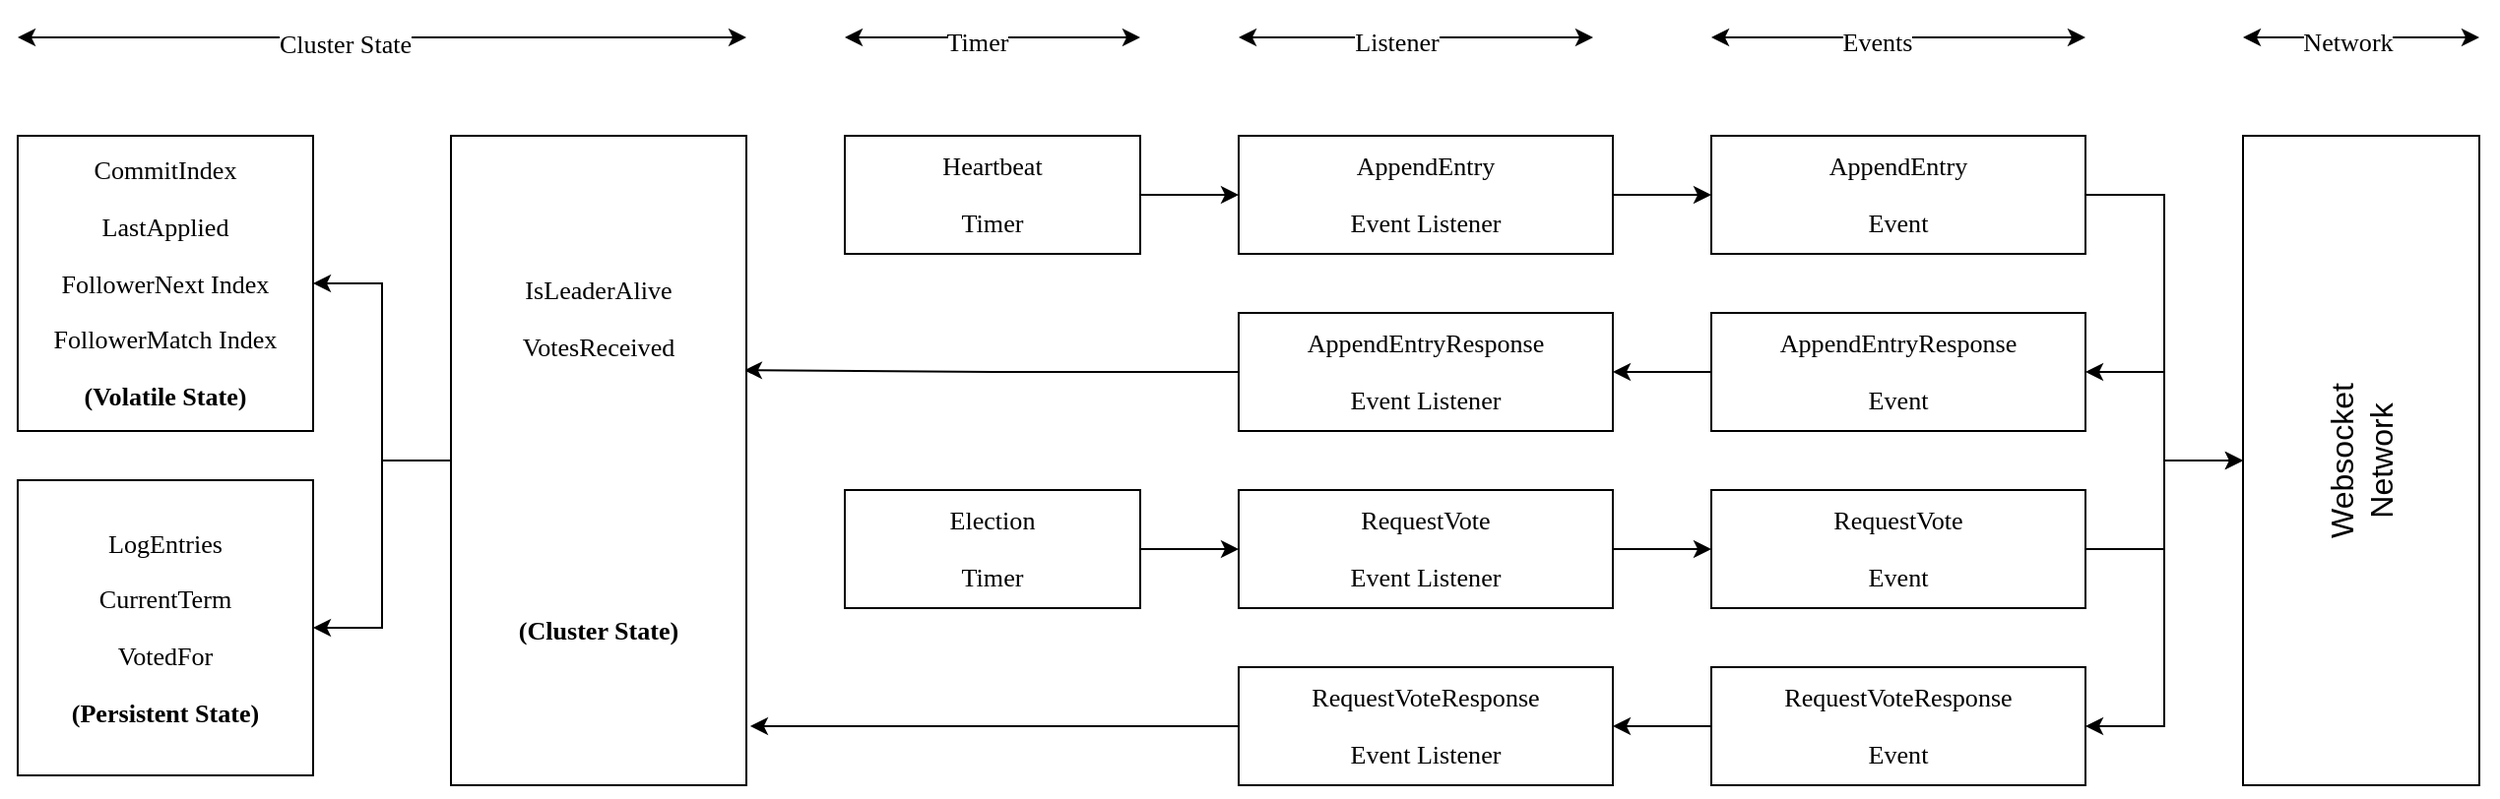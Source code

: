 <mxfile version="21.0.10" type="github"><diagram name="Page-1" id="RgpLSV1EODuxsOulcnks"><mxGraphModel dx="1993" dy="751" grid="1" gridSize="10" guides="1" tooltips="1" connect="1" arrows="1" fold="1" page="1" pageScale="1" pageWidth="850" pageHeight="1100" math="0" shadow="0"><root><mxCell id="0"/><mxCell id="1" parent="0"/><mxCell id="fDzw-aDoVioVRfvJWfgv-21" style="edgeStyle=orthogonalEdgeStyle;rounded=0;orthogonalLoop=1;jettySize=auto;html=1;entryX=0;entryY=0.5;entryDx=0;entryDy=0;" parent="1" source="fDzw-aDoVioVRfvJWfgv-1" target="fDzw-aDoVioVRfvJWfgv-5" edge="1"><mxGeometry relative="1" as="geometry"/></mxCell><mxCell id="fDzw-aDoVioVRfvJWfgv-1" value="&lt;pre style=&quot;background-color: rgb(255, 255, 255); font-family: LucidaGrande; font-size: 9.8pt;&quot;&gt;AppendEntry&lt;/pre&gt;&lt;pre style=&quot;background-color: rgb(255, 255, 255); font-family: LucidaGrande; font-size: 9.8pt;&quot;&gt;Event&lt;/pre&gt;" style="rounded=0;whiteSpace=wrap;html=1;" parent="1" vertex="1"><mxGeometry x="460" y="300" width="190" height="60" as="geometry"/></mxCell><mxCell id="fDzw-aDoVioVRfvJWfgv-11" style="edgeStyle=orthogonalEdgeStyle;rounded=0;orthogonalLoop=1;jettySize=auto;html=1;entryX=1;entryY=0.5;entryDx=0;entryDy=0;" parent="1" source="fDzw-aDoVioVRfvJWfgv-2" target="fDzw-aDoVioVRfvJWfgv-7" edge="1"><mxGeometry relative="1" as="geometry"/></mxCell><mxCell id="fDzw-aDoVioVRfvJWfgv-2" value="&lt;pre style=&quot;background-color: rgb(255, 255, 255); font-family: LucidaGrande; font-size: 9.8pt;&quot;&gt;&lt;pre style=&quot;font-family: LucidaGrande; font-size: 9.8pt;&quot;&gt;AppendEntryResponse&lt;/pre&gt;&lt;pre style=&quot;font-family: LucidaGrande; font-size: 9.8pt;&quot;&gt;Event&lt;/pre&gt;&lt;/pre&gt;" style="rounded=0;whiteSpace=wrap;html=1;" parent="1" vertex="1"><mxGeometry x="460" y="390" width="190" height="60" as="geometry"/></mxCell><mxCell id="fDzw-aDoVioVRfvJWfgv-19" style="edgeStyle=orthogonalEdgeStyle;rounded=0;orthogonalLoop=1;jettySize=auto;html=1;entryX=0;entryY=0.5;entryDx=0;entryDy=0;" parent="1" source="fDzw-aDoVioVRfvJWfgv-3" target="fDzw-aDoVioVRfvJWfgv-5" edge="1"><mxGeometry relative="1" as="geometry"/></mxCell><mxCell id="fDzw-aDoVioVRfvJWfgv-3" value="&lt;pre style=&quot;background-color: rgb(255, 255, 255); font-family: LucidaGrande; font-size: 9.8pt;&quot;&gt;&lt;pre style=&quot;font-family: LucidaGrande; font-size: 9.8pt;&quot;&gt;RequestVote&lt;/pre&gt;&lt;pre style=&quot;font-family: LucidaGrande; font-size: 9.8pt;&quot;&gt;Event&lt;/pre&gt;&lt;/pre&gt;" style="rounded=0;whiteSpace=wrap;html=1;" parent="1" vertex="1"><mxGeometry x="460" y="480" width="190" height="60" as="geometry"/></mxCell><mxCell id="fDzw-aDoVioVRfvJWfgv-13" style="edgeStyle=orthogonalEdgeStyle;rounded=0;orthogonalLoop=1;jettySize=auto;html=1;entryX=1;entryY=0.5;entryDx=0;entryDy=0;" parent="1" source="fDzw-aDoVioVRfvJWfgv-4" target="fDzw-aDoVioVRfvJWfgv-9" edge="1"><mxGeometry relative="1" as="geometry"/></mxCell><mxCell id="fDzw-aDoVioVRfvJWfgv-4" value="&lt;pre style=&quot;background-color: rgb(255, 255, 255); font-family: LucidaGrande; font-size: 9.8pt;&quot;&gt;&lt;pre style=&quot;font-family: LucidaGrande; font-size: 9.8pt;&quot;&gt;RequestVoteResponse&lt;/pre&gt;&lt;pre style=&quot;font-family: LucidaGrande; font-size: 9.8pt;&quot;&gt;Event&lt;/pre&gt;&lt;/pre&gt;" style="rounded=0;whiteSpace=wrap;html=1;" parent="1" vertex="1"><mxGeometry x="460" y="570" width="190" height="60" as="geometry"/></mxCell><mxCell id="fDzw-aDoVioVRfvJWfgv-15" style="edgeStyle=orthogonalEdgeStyle;rounded=0;orthogonalLoop=1;jettySize=auto;html=1;entryX=1;entryY=0.5;entryDx=0;entryDy=0;" parent="1" source="fDzw-aDoVioVRfvJWfgv-5" target="fDzw-aDoVioVRfvJWfgv-2" edge="1"><mxGeometry relative="1" as="geometry"/></mxCell><mxCell id="fDzw-aDoVioVRfvJWfgv-17" style="edgeStyle=orthogonalEdgeStyle;rounded=0;orthogonalLoop=1;jettySize=auto;html=1;entryX=1;entryY=0.5;entryDx=0;entryDy=0;" parent="1" source="fDzw-aDoVioVRfvJWfgv-5" target="fDzw-aDoVioVRfvJWfgv-4" edge="1"><mxGeometry relative="1" as="geometry"/></mxCell><mxCell id="fDzw-aDoVioVRfvJWfgv-5" value="Websocket&lt;br style=&quot;font-size: 16px;&quot;&gt;Network" style="rounded=0;whiteSpace=wrap;html=1;flipV=1;flipH=1;horizontal=0;fontSize=16;" parent="1" vertex="1"><mxGeometry x="730" y="300" width="120" height="330" as="geometry"/></mxCell><mxCell id="fDzw-aDoVioVRfvJWfgv-20" style="edgeStyle=orthogonalEdgeStyle;rounded=0;orthogonalLoop=1;jettySize=auto;html=1;entryX=0;entryY=0.5;entryDx=0;entryDy=0;" parent="1" source="fDzw-aDoVioVRfvJWfgv-6" target="fDzw-aDoVioVRfvJWfgv-1" edge="1"><mxGeometry relative="1" as="geometry"/></mxCell><mxCell id="fDzw-aDoVioVRfvJWfgv-6" value="&lt;pre style=&quot;background-color: rgb(255, 255, 255); font-family: LucidaGrande; font-size: 9.8pt;&quot;&gt;AppendEntry&lt;/pre&gt;&lt;pre style=&quot;background-color: rgb(255, 255, 255); font-family: LucidaGrande; font-size: 9.8pt;&quot;&gt;Event Listener&lt;/pre&gt;" style="rounded=0;whiteSpace=wrap;html=1;" parent="1" vertex="1"><mxGeometry x="220" y="300" width="190" height="60" as="geometry"/></mxCell><mxCell id="pKbzFocEexvpqjNc0F_i-2" style="edgeStyle=orthogonalEdgeStyle;rounded=0;orthogonalLoop=1;jettySize=auto;html=1;entryX=0.993;entryY=0.361;entryDx=0;entryDy=0;entryPerimeter=0;" edge="1" parent="1" source="fDzw-aDoVioVRfvJWfgv-7" target="fDzw-aDoVioVRfvJWfgv-31"><mxGeometry relative="1" as="geometry"/></mxCell><mxCell id="fDzw-aDoVioVRfvJWfgv-7" value="&lt;pre style=&quot;background-color: rgb(255, 255, 255); font-family: LucidaGrande; font-size: 9.8pt;&quot;&gt;&lt;pre style=&quot;font-family: LucidaGrande; font-size: 9.8pt;&quot;&gt;AppendEntryResponse&lt;/pre&gt;&lt;pre style=&quot;font-family: LucidaGrande; font-size: 9.8pt;&quot;&gt;Event Listener&lt;/pre&gt;&lt;/pre&gt;" style="rounded=0;whiteSpace=wrap;html=1;" parent="1" vertex="1"><mxGeometry x="220" y="390" width="190" height="60" as="geometry"/></mxCell><mxCell id="fDzw-aDoVioVRfvJWfgv-18" style="edgeStyle=orthogonalEdgeStyle;rounded=0;orthogonalLoop=1;jettySize=auto;html=1;entryX=0;entryY=0.5;entryDx=0;entryDy=0;" parent="1" source="fDzw-aDoVioVRfvJWfgv-8" target="fDzw-aDoVioVRfvJWfgv-3" edge="1"><mxGeometry relative="1" as="geometry"/></mxCell><mxCell id="fDzw-aDoVioVRfvJWfgv-8" value="&lt;pre style=&quot;background-color: rgb(255, 255, 255); font-family: LucidaGrande; font-size: 9.8pt;&quot;&gt;&lt;pre style=&quot;font-family: LucidaGrande; font-size: 9.8pt;&quot;&gt;RequestVote&lt;/pre&gt;&lt;pre style=&quot;font-family: LucidaGrande; font-size: 9.8pt;&quot;&gt;Event Listener&lt;/pre&gt;&lt;/pre&gt;" style="rounded=0;whiteSpace=wrap;html=1;" parent="1" vertex="1"><mxGeometry x="220" y="480" width="190" height="60" as="geometry"/></mxCell><mxCell id="pKbzFocEexvpqjNc0F_i-3" style="edgeStyle=orthogonalEdgeStyle;rounded=0;orthogonalLoop=1;jettySize=auto;html=1;entryX=1.013;entryY=0.909;entryDx=0;entryDy=0;entryPerimeter=0;" edge="1" parent="1" source="fDzw-aDoVioVRfvJWfgv-9" target="fDzw-aDoVioVRfvJWfgv-31"><mxGeometry relative="1" as="geometry"/></mxCell><mxCell id="fDzw-aDoVioVRfvJWfgv-9" value="&lt;pre style=&quot;background-color: rgb(255, 255, 255); font-family: LucidaGrande; font-size: 9.8pt;&quot;&gt;&lt;pre style=&quot;font-family: LucidaGrande; font-size: 9.8pt;&quot;&gt;RequestVoteResponse&lt;/pre&gt;&lt;pre style=&quot;font-family: LucidaGrande; font-size: 9.8pt;&quot;&gt;Event Listener&lt;/pre&gt;&lt;/pre&gt;" style="rounded=0;whiteSpace=wrap;html=1;" parent="1" vertex="1"><mxGeometry x="220" y="570" width="190" height="60" as="geometry"/></mxCell><mxCell id="fDzw-aDoVioVRfvJWfgv-30" style="edgeStyle=orthogonalEdgeStyle;rounded=0;orthogonalLoop=1;jettySize=auto;html=1;" parent="1" source="fDzw-aDoVioVRfvJWfgv-22" target="fDzw-aDoVioVRfvJWfgv-8" edge="1"><mxGeometry relative="1" as="geometry"/></mxCell><mxCell id="fDzw-aDoVioVRfvJWfgv-22" value="&lt;pre style=&quot;border-color: var(--border-color); background-color: rgb(255, 255, 255); font-family: LucidaGrande; font-size: 9.8pt;&quot;&gt;&lt;pre style=&quot;border-color: var(--border-color); font-family: LucidaGrande; font-size: 9.8pt;&quot;&gt;Election&lt;/pre&gt;&lt;pre style=&quot;border-color: var(--border-color); font-family: LucidaGrande; font-size: 9.8pt;&quot;&gt;Timer&lt;/pre&gt;&lt;/pre&gt;" style="rounded=0;whiteSpace=wrap;html=1;" parent="1" vertex="1"><mxGeometry x="20" y="480" width="150" height="60" as="geometry"/></mxCell><mxCell id="pKbzFocEexvpqjNc0F_i-1" style="edgeStyle=orthogonalEdgeStyle;rounded=0;orthogonalLoop=1;jettySize=auto;html=1;entryX=0;entryY=0.5;entryDx=0;entryDy=0;" edge="1" parent="1" source="fDzw-aDoVioVRfvJWfgv-23" target="fDzw-aDoVioVRfvJWfgv-6"><mxGeometry relative="1" as="geometry"/></mxCell><mxCell id="fDzw-aDoVioVRfvJWfgv-23" value="&lt;pre style=&quot;border-color: var(--border-color); background-color: rgb(255, 255, 255); font-family: LucidaGrande; font-size: 9.8pt;&quot;&gt;&lt;pre style=&quot;border-color: var(--border-color); font-family: LucidaGrande; font-size: 9.8pt;&quot;&gt;Heartbeat&lt;/pre&gt;&lt;pre style=&quot;border-color: var(--border-color); font-family: LucidaGrande; font-size: 9.8pt;&quot;&gt;Timer&lt;/pre&gt;&lt;/pre&gt;" style="rounded=0;whiteSpace=wrap;html=1;" parent="1" vertex="1"><mxGeometry x="20" y="300" width="150" height="60" as="geometry"/></mxCell><mxCell id="fDzw-aDoVioVRfvJWfgv-26" value="&lt;pre style=&quot;border-color: var(--border-color); background-color: rgb(255, 255, 255); font-family: LucidaGrande; font-size: 9.8pt;&quot;&gt;&lt;pre style=&quot;border-color: var(--border-color); font-family: LucidaGrande; font-size: 9.8pt;&quot;&gt;&lt;pre style=&quot;border-color: var(--border-color); font-family: LucidaGrande; font-size: 9.8pt;&quot;&gt;CommitIndex&lt;/pre&gt;&lt;pre style=&quot;border-color: var(--border-color); font-family: LucidaGrande; font-size: 9.8pt;&quot;&gt;LastApplied&lt;/pre&gt;&lt;pre style=&quot;border-color: var(--border-color); font-family: LucidaGrande; font-size: 9.8pt;&quot;&gt;FollowerNext Index&lt;/pre&gt;&lt;pre style=&quot;border-color: var(--border-color); font-family: LucidaGrande; font-size: 9.8pt;&quot;&gt;FollowerMatch Index&lt;/pre&gt;&lt;pre style=&quot;border-color: var(--border-color); font-family: LucidaGrande; font-size: 9.8pt;&quot;&gt;&lt;b&gt;(Volatile State)&lt;/b&gt;&lt;/pre&gt;&lt;/pre&gt;&lt;/pre&gt;" style="rounded=0;whiteSpace=wrap;html=1;spacing=2;" parent="1" vertex="1"><mxGeometry x="-400" y="300" width="150" height="150" as="geometry"/></mxCell><mxCell id="fDzw-aDoVioVRfvJWfgv-27" value="&lt;pre style=&quot;border-color: var(--border-color); background-color: rgb(255, 255, 255); font-family: LucidaGrande; font-size: 9.8pt;&quot;&gt;&lt;pre style=&quot;border-color: var(--border-color); font-family: LucidaGrande; font-size: 9.8pt;&quot;&gt;&lt;pre style=&quot;border-color: var(--border-color); font-family: LucidaGrande; font-size: 9.8pt;&quot;&gt;&lt;span style=&quot;font-size: 9.8pt; white-space: normal;&quot;&gt;LogEntries&lt;/span&gt;&lt;br&gt;&lt;/pre&gt;&lt;pre style=&quot;border-color: var(--border-color); font-family: LucidaGrande; font-size: 9.8pt;&quot;&gt;&lt;span style=&quot;font-size: 9.8pt; white-space: normal;&quot;&gt;CurrentTerm&lt;/span&gt;&lt;/pre&gt;&lt;pre style=&quot;border-color: var(--border-color); font-family: LucidaGrande; font-size: 9.8pt;&quot;&gt;&lt;span style=&quot;font-size: 9.8pt; white-space: normal;&quot;&gt;VotedFor&lt;/span&gt;&lt;/pre&gt;&lt;pre style=&quot;border-color: var(--border-color); font-family: LucidaGrande; font-size: 9.8pt;&quot;&gt;&lt;b&gt;(Persistent State)&lt;/b&gt;&lt;/pre&gt;&lt;/pre&gt;&lt;/pre&gt;" style="rounded=0;whiteSpace=wrap;html=1;" parent="1" vertex="1"><mxGeometry x="-400" y="475" width="150" height="150" as="geometry"/></mxCell><mxCell id="fDzw-aDoVioVRfvJWfgv-28" value="" style="endArrow=classic;startArrow=classic;html=1;rounded=0;" parent="1" edge="1"><mxGeometry width="50" height="50" relative="1" as="geometry"><mxPoint x="-400" y="250" as="sourcePoint"/><mxPoint x="-30" y="250" as="targetPoint"/></mxGeometry></mxCell><mxCell id="fDzw-aDoVioVRfvJWfgv-29" value="&lt;pre style=&quot;border-color: var(--border-color); font-size: 9.8pt; font-family: LucidaGrande;&quot;&gt;Cluster State&lt;/pre&gt;" style="edgeLabel;html=1;align=center;verticalAlign=middle;resizable=0;points=[];horizontal=1;" parent="fDzw-aDoVioVRfvJWfgv-28" vertex="1" connectable="0"><mxGeometry x="0.003" y="-3" relative="1" as="geometry"><mxPoint x="-20" as="offset"/></mxGeometry></mxCell><mxCell id="pKbzFocEexvpqjNc0F_i-4" style="edgeStyle=orthogonalEdgeStyle;rounded=0;orthogonalLoop=1;jettySize=auto;html=1;entryX=1;entryY=0.5;entryDx=0;entryDy=0;" edge="1" parent="1" source="fDzw-aDoVioVRfvJWfgv-31" target="fDzw-aDoVioVRfvJWfgv-26"><mxGeometry relative="1" as="geometry"/></mxCell><mxCell id="pKbzFocEexvpqjNc0F_i-5" style="edgeStyle=orthogonalEdgeStyle;rounded=0;orthogonalLoop=1;jettySize=auto;html=1;entryX=1;entryY=0.5;entryDx=0;entryDy=0;" edge="1" parent="1" source="fDzw-aDoVioVRfvJWfgv-31" target="fDzw-aDoVioVRfvJWfgv-27"><mxGeometry relative="1" as="geometry"/></mxCell><mxCell id="fDzw-aDoVioVRfvJWfgv-31" value="&lt;pre style=&quot;border-color: var(--border-color); background-color: rgb(255, 255, 255); font-family: LucidaGrande; font-size: 9.8pt;&quot;&gt;&lt;pre style=&quot;border-color: var(--border-color); font-family: LucidaGrande; font-size: 9.8pt;&quot;&gt;&lt;pre style=&quot;border-color: var(--border-color); font-family: LucidaGrande; font-size: 9.8pt;&quot;&gt;IsLeaderAlive&lt;/pre&gt;&lt;pre style=&quot;border-color: var(--border-color); font-family: LucidaGrande; font-size: 9.8pt;&quot;&gt;VotesReceived&lt;/pre&gt;&lt;pre style=&quot;border-color: var(--border-color); font-family: LucidaGrande; font-size: 9.8pt;&quot;&gt;&lt;br&gt;&lt;/pre&gt;&lt;pre style=&quot;border-color: var(--border-color); font-family: LucidaGrande; font-size: 9.8pt;&quot;&gt;&lt;br&gt;&lt;/pre&gt;&lt;pre style=&quot;border-color: var(--border-color); font-family: LucidaGrande; font-size: 9.8pt;&quot;&gt;&lt;br&gt;&lt;/pre&gt;&lt;pre style=&quot;border-color: var(--border-color); font-family: LucidaGrande; font-size: 9.8pt;&quot;&gt;&lt;br&gt;&lt;/pre&gt;&lt;pre style=&quot;border-color: var(--border-color); font-family: LucidaGrande; font-size: 9.8pt;&quot;&gt;&lt;b&gt;(Cluster State)&lt;/b&gt;&lt;/pre&gt;&lt;/pre&gt;&lt;/pre&gt;" style="rounded=0;whiteSpace=wrap;html=1;spacing=2;" parent="1" vertex="1"><mxGeometry x="-180" y="300" width="150" height="330" as="geometry"/></mxCell><mxCell id="fDzw-aDoVioVRfvJWfgv-32" value="" style="endArrow=classic;startArrow=classic;html=1;rounded=0;" parent="1" edge="1"><mxGeometry width="50" height="50" relative="1" as="geometry"><mxPoint x="20" y="250" as="sourcePoint"/><mxPoint x="170" y="250" as="targetPoint"/></mxGeometry></mxCell><mxCell id="fDzw-aDoVioVRfvJWfgv-33" value="&lt;pre style=&quot;border-color: var(--border-color); font-size: 9.8pt; font-family: LucidaGrande;&quot;&gt;Timer&lt;/pre&gt;" style="edgeLabel;html=1;align=center;verticalAlign=middle;resizable=0;points=[];" parent="fDzw-aDoVioVRfvJWfgv-32" vertex="1" connectable="0"><mxGeometry x="-0.114" y="-2" relative="1" as="geometry"><mxPoint as="offset"/></mxGeometry></mxCell><mxCell id="fDzw-aDoVioVRfvJWfgv-34" value="" style="endArrow=classic;startArrow=classic;html=1;rounded=0;" parent="1" edge="1"><mxGeometry width="50" height="50" relative="1" as="geometry"><mxPoint x="220" y="250" as="sourcePoint"/><mxPoint x="400" y="250" as="targetPoint"/></mxGeometry></mxCell><mxCell id="fDzw-aDoVioVRfvJWfgv-35" value="&lt;pre style=&quot;border-color: var(--border-color); font-size: 9.8pt; font-family: LucidaGrande;&quot;&gt;Listener&lt;/pre&gt;" style="edgeLabel;html=1;align=center;verticalAlign=middle;resizable=0;points=[];" parent="fDzw-aDoVioVRfvJWfgv-34" vertex="1" connectable="0"><mxGeometry x="-0.114" y="-2" relative="1" as="geometry"><mxPoint as="offset"/></mxGeometry></mxCell><mxCell id="fDzw-aDoVioVRfvJWfgv-36" value="" style="endArrow=classic;startArrow=classic;html=1;rounded=0;" parent="1" edge="1"><mxGeometry width="50" height="50" relative="1" as="geometry"><mxPoint x="460" y="250" as="sourcePoint"/><mxPoint x="650" y="250" as="targetPoint"/></mxGeometry></mxCell><mxCell id="fDzw-aDoVioVRfvJWfgv-37" value="&lt;pre style=&quot;border-color: var(--border-color); font-size: 9.8pt; font-family: LucidaGrande;&quot;&gt;Events&lt;/pre&gt;" style="edgeLabel;html=1;align=center;verticalAlign=middle;resizable=0;points=[];" parent="fDzw-aDoVioVRfvJWfgv-36" vertex="1" connectable="0"><mxGeometry x="-0.114" y="-2" relative="1" as="geometry"><mxPoint as="offset"/></mxGeometry></mxCell><mxCell id="fDzw-aDoVioVRfvJWfgv-38" value="" style="endArrow=classic;startArrow=classic;html=1;rounded=0;" parent="1" edge="1"><mxGeometry width="50" height="50" relative="1" as="geometry"><mxPoint x="730" y="250" as="sourcePoint"/><mxPoint x="850" y="250" as="targetPoint"/></mxGeometry></mxCell><mxCell id="fDzw-aDoVioVRfvJWfgv-39" value="&lt;pre style=&quot;border-color: var(--border-color); font-size: 9.8pt; font-family: LucidaGrande;&quot;&gt;Network&lt;/pre&gt;" style="edgeLabel;html=1;align=center;verticalAlign=middle;resizable=0;points=[];" parent="fDzw-aDoVioVRfvJWfgv-38" vertex="1" connectable="0"><mxGeometry x="-0.114" y="-2" relative="1" as="geometry"><mxPoint as="offset"/></mxGeometry></mxCell></root></mxGraphModel></diagram></mxfile>